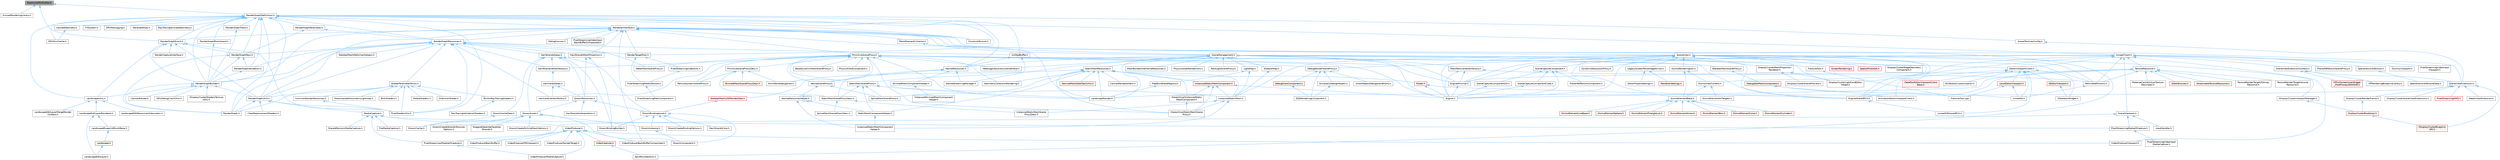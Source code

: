 digraph "RealtimeGPUProfiler.h"
{
 // INTERACTIVE_SVG=YES
 // LATEX_PDF_SIZE
  bgcolor="transparent";
  edge [fontname=Helvetica,fontsize=10,labelfontname=Helvetica,labelfontsize=10];
  node [fontname=Helvetica,fontsize=10,shape=box,height=0.2,width=0.4];
  Node1 [id="Node000001",label="RealtimeGPUProfiler.h",height=0.2,width=0.4,color="gray40", fillcolor="grey60", style="filled", fontcolor="black",tooltip=" "];
  Node1 -> Node2 [id="edge1_Node000001_Node000002",dir="back",color="steelblue1",style="solid",tooltip=" "];
  Node2 [id="Node000002",label="KismetRenderingLibrary.h",height=0.2,width=0.4,color="grey40", fillcolor="white", style="filled",URL="$dc/d9a/KismetRenderingLibrary_8h.html",tooltip=" "];
  Node1 -> Node3 [id="edge2_Node000001_Node000003",dir="back",color="steelblue1",style="solid",tooltip=" "];
  Node3 [id="Node000003",label="RenderGraphDefinitions.h",height=0.2,width=0.4,color="grey40", fillcolor="white", style="filled",URL="$df/d67/RenderGraphDefinitions_8h.html",tooltip=" "];
  Node3 -> Node4 [id="edge3_Node000003_Node000004",dir="back",color="steelblue1",style="solid",tooltip=" "];
  Node4 [id="Node000004",label="CachedGeometry.h",height=0.2,width=0.4,color="grey40", fillcolor="white", style="filled",URL="$dc/d60/CachedGeometry_8h.html",tooltip=" "];
  Node4 -> Node5 [id="edge4_Node000004_Node000005",dir="back",color="steelblue1",style="solid",tooltip=" "];
  Node5 [id="Node000005",label="GPUSkinCache.h",height=0.2,width=0.4,color="grey40", fillcolor="white", style="filled",URL="$d0/d2d/GPUSkinCache_8h.html",tooltip=" "];
  Node3 -> Node6 [id="edge5_Node000003_Node000006",dir="back",color="steelblue1",style="solid",tooltip=" "];
  Node6 [id="Node000006",label="FXSystem.h",height=0.2,width=0.4,color="grey40", fillcolor="white", style="filled",URL="$d5/daa/FXSystem_8h.html",tooltip=" "];
  Node3 -> Node7 [id="edge6_Node000003_Node000007",dir="back",color="steelblue1",style="solid",tooltip=" "];
  Node7 [id="Node000007",label="GPUMessaging.h",height=0.2,width=0.4,color="grey40", fillcolor="white", style="filled",URL="$d2/d19/GPUMessaging_8h.html",tooltip=" "];
  Node3 -> Node5 [id="edge7_Node000003_Node000005",dir="back",color="steelblue1",style="solid",tooltip=" "];
  Node3 -> Node8 [id="edge8_Node000003_Node000008",dir="back",color="steelblue1",style="solid",tooltip=" "];
  Node8 [id="Node000008",label="GenerateMips.h",height=0.2,width=0.4,color="grey40", fillcolor="white", style="filled",URL="$db/d90/GenerateMips_8h.html",tooltip=" "];
  Node3 -> Node9 [id="edge9_Node000003_Node000009",dir="back",color="steelblue1",style="solid",tooltip=" "];
  Node9 [id="Node000009",label="LandscapeUtils.h",height=0.2,width=0.4,color="grey40", fillcolor="white", style="filled",URL="$d0/dc0/LandscapeUtils_8h.html",tooltip=" "];
  Node9 -> Node10 [id="edge10_Node000009_Node000010",dir="back",color="steelblue1",style="solid",tooltip=" "];
  Node10 [id="Node000010",label="LandscapeEditLayerMergeRender\lContext.h",height=0.2,width=0.4,color="grey40", fillcolor="white", style="filled",URL="$d1/d40/LandscapeEditLayerMergeRenderContext_8h.html",tooltip=" "];
  Node9 -> Node11 [id="edge11_Node000009_Node000011",dir="back",color="steelblue1",style="solid",tooltip=" "];
  Node11 [id="Node000011",label="LandscapeEditLayerRenderer.h",height=0.2,width=0.4,color="grey40", fillcolor="white", style="filled",URL="$d4/ddf/LandscapeEditLayerRenderer_8h.html",tooltip=" "];
  Node11 -> Node12 [id="edge12_Node000011_Node000012",dir="back",color="steelblue1",style="solid",tooltip=" "];
  Node12 [id="Node000012",label="LandscapeBlueprintBrushBase.h",height=0.2,width=0.4,color="grey40", fillcolor="white", style="filled",URL="$d5/de5/LandscapeBlueprintBrushBase_8h.html",tooltip=" "];
  Node12 -> Node13 [id="edge13_Node000012_Node000013",dir="back",color="steelblue1",style="solid",tooltip=" "];
  Node13 [id="Node000013",label="Landscape.h",height=0.2,width=0.4,color="red", fillcolor="#FFF0F0", style="filled",URL="$d5/dd6/Landscape_8h.html",tooltip=" "];
  Node13 -> Node15 [id="edge14_Node000013_Node000015",dir="back",color="steelblue1",style="solid",tooltip=" "];
  Node15 [id="Node000015",label="LandscapeEditLayer.h",height=0.2,width=0.4,color="grey40", fillcolor="white", style="filled",URL="$d2/d34/LandscapeEditLayer_8h.html",tooltip=" "];
  Node11 -> Node15 [id="edge15_Node000011_Node000015",dir="back",color="steelblue1",style="solid",tooltip=" "];
  Node9 -> Node19 [id="edge16_Node000009_Node000019",dir="back",color="steelblue1",style="solid",tooltip=" "];
  Node19 [id="Node000019",label="LandscapeEditResourcesSubsystem.h",height=0.2,width=0.4,color="grey40", fillcolor="white", style="filled",URL="$db/d28/LandscapeEditResourcesSubsystem_8h.html",tooltip=" "];
  Node3 -> Node20 [id="edge17_Node000003_Node000020",dir="back",color="steelblue1",style="solid",tooltip=" "];
  Node20 [id="Node000020",label="NaniteResources.h",height=0.2,width=0.4,color="grey40", fillcolor="white", style="filled",URL="$d7/d8b/NaniteResources_8h.html",tooltip=" "];
  Node20 -> Node21 [id="edge18_Node000020_Node000021",dir="back",color="steelblue1",style="solid",tooltip=" "];
  Node21 [id="Node000021",label="NaniteSceneProxy.h",height=0.2,width=0.4,color="grey40", fillcolor="white", style="filled",URL="$de/dae/NaniteSceneProxy_8h.html",tooltip=" "];
  Node21 -> Node22 [id="edge19_Node000021_Node000022",dir="back",color="steelblue1",style="solid",tooltip=" "];
  Node22 [id="Node000022",label="NaniteResourcesHelper.h",height=0.2,width=0.4,color="grey40", fillcolor="white", style="filled",URL="$dc/d48/NaniteResourcesHelper_8h.html",tooltip=" "];
  Node22 -> Node23 [id="edge20_Node000022_Node000023",dir="back",color="steelblue1",style="solid",tooltip=" "];
  Node23 [id="Node000023",label="InstancedStaticMeshComponent\lHelper.h",height=0.2,width=0.4,color="grey40", fillcolor="white", style="filled",URL="$dc/dc7/InstancedStaticMeshComponentHelper_8h.html",tooltip=" "];
  Node22 -> Node22 [id="edge21_Node000022_Node000022",dir="back",color="steelblue1",style="solid",tooltip=" "];
  Node22 -> Node24 [id="edge22_Node000022_Node000024",dir="back",color="steelblue1",style="solid",tooltip=" "];
  Node24 [id="Node000024",label="StaticMeshComponentHelper.h",height=0.2,width=0.4,color="grey40", fillcolor="white", style="filled",URL="$dc/dc1/StaticMeshComponentHelper_8h.html",tooltip=" "];
  Node24 -> Node23 [id="edge23_Node000024_Node000023",dir="back",color="steelblue1",style="solid",tooltip=" "];
  Node21 -> Node25 [id="edge24_Node000021_Node000025",dir="back",color="steelblue1",style="solid",tooltip=" "];
  Node25 [id="Node000025",label="SplineMeshSceneProxy.h",height=0.2,width=0.4,color="grey40", fillcolor="white", style="filled",URL="$dd/dcb/SplineMeshSceneProxy_8h.html",tooltip=" "];
  Node20 -> Node26 [id="edge25_Node000020_Node000026",dir="back",color="steelblue1",style="solid",tooltip=" "];
  Node26 [id="Node000026",label="NaniteStreamingManager.h",height=0.2,width=0.4,color="grey40", fillcolor="white", style="filled",URL="$d2/d3f/NaniteStreamingManager_8h.html",tooltip=" "];
  Node20 -> Node27 [id="edge26_Node000020_Node000027",dir="back",color="steelblue1",style="solid",tooltip=" "];
  Node27 [id="Node000027",label="SkinnedMeshComponentHelper.h",height=0.2,width=0.4,color="grey40", fillcolor="white", style="filled",URL="$db/d81/SkinnedMeshComponentHelper_8h.html",tooltip=" "];
  Node27 -> Node28 [id="edge27_Node000027_Node000028",dir="back",color="steelblue1",style="solid",tooltip=" "];
  Node28 [id="Node000028",label="InstancedSkinnedMeshComponent\lHelper.h",height=0.2,width=0.4,color="grey40", fillcolor="white", style="filled",URL="$d1/d86/InstancedSkinnedMeshComponentHelper_8h.html",tooltip=" "];
  Node20 -> Node29 [id="edge28_Node000020_Node000029",dir="back",color="steelblue1",style="solid",tooltip=" "];
  Node29 [id="Node000029",label="StaticMeshSceneProxyDesc.h",height=0.2,width=0.4,color="grey40", fillcolor="white", style="filled",URL="$d0/d31/StaticMeshSceneProxyDesc_8h.html",tooltip=" "];
  Node29 -> Node30 [id="edge29_Node000029_Node000030",dir="back",color="steelblue1",style="solid",tooltip=" "];
  Node30 [id="Node000030",label="InstancedStaticMeshScene\lProxyDesc.h",height=0.2,width=0.4,color="grey40", fillcolor="white", style="filled",URL="$db/dcf/InstancedStaticMeshSceneProxyDesc_8h.html",tooltip=" "];
  Node29 -> Node31 [id="edge30_Node000029_Node000031",dir="back",color="steelblue1",style="solid",tooltip=" "];
  Node31 [id="Node000031",label="SplineMeshSceneProxyDesc.h",height=0.2,width=0.4,color="grey40", fillcolor="white", style="filled",URL="$db/d1b/SplineMeshSceneProxyDesc_8h.html",tooltip=" "];
  Node3 -> Node32 [id="edge31_Node000003_Node000032",dir="back",color="steelblue1",style="solid",tooltip=" "];
  Node32 [id="Node000032",label="PixelShaderUtils.h",height=0.2,width=0.4,color="grey40", fillcolor="white", style="filled",URL="$d1/dc7/PixelShaderUtils_8h.html",tooltip=" "];
  Node3 -> Node33 [id="edge32_Node000003_Node000033",dir="back",color="steelblue1",style="solid",tooltip=" "];
  Node33 [id="Node000033",label="RayTracingSkinnedGeometry.h",height=0.2,width=0.4,color="grey40", fillcolor="white", style="filled",URL="$d3/dea/RayTracingSkinnedGeometry_8h.html",tooltip=" "];
  Node3 -> Node34 [id="edge33_Node000003_Node000034",dir="back",color="steelblue1",style="solid",tooltip=" "];
  Node34 [id="Node000034",label="RenderGraph.h",height=0.2,width=0.4,color="grey40", fillcolor="white", style="filled",URL="$d7/dd9/RenderGraph_8h.html",tooltip=" "];
  Node3 -> Node35 [id="edge34_Node000003_Node000035",dir="back",color="steelblue1",style="solid",tooltip=" "];
  Node35 [id="Node000035",label="RenderGraphBlackboard.h",height=0.2,width=0.4,color="grey40", fillcolor="white", style="filled",URL="$d4/d32/RenderGraphBlackboard_8h.html",tooltip=" "];
  Node35 -> Node36 [id="edge35_Node000035_Node000036",dir="back",color="steelblue1",style="solid",tooltip=" "];
  Node36 [id="Node000036",label="RenderGraphBuilder.h",height=0.2,width=0.4,color="grey40", fillcolor="white", style="filled",URL="$d4/d7b/RenderGraphBuilder_8h.html",tooltip=" "];
  Node36 -> Node37 [id="edge36_Node000036_Node000037",dir="back",color="steelblue1",style="solid",tooltip=" "];
  Node37 [id="Node000037",label="CanvasRender.h",height=0.2,width=0.4,color="grey40", fillcolor="white", style="filled",URL="$d8/d32/CanvasRender_8h.html",tooltip=" "];
  Node36 -> Node38 [id="edge37_Node000036_Node000038",dir="back",color="steelblue1",style="solid",tooltip=" "];
  Node38 [id="Node000038",label="GPUDebugCrashUtils.h",height=0.2,width=0.4,color="grey40", fillcolor="white", style="filled",URL="$d4/df2/GPUDebugCrashUtils_8h.html",tooltip=" "];
  Node36 -> Node39 [id="edge38_Node000036_Node000039",dir="back",color="steelblue1",style="solid",tooltip=" "];
  Node39 [id="Node000039",label="IDisplayClusterShadersTexture\lUtils.h",height=0.2,width=0.4,color="grey40", fillcolor="white", style="filled",URL="$d3/d83/IDisplayClusterShadersTextureUtils_8h.html",tooltip=" "];
  Node36 -> Node9 [id="edge39_Node000036_Node000009",dir="back",color="steelblue1",style="solid",tooltip=" "];
  Node36 -> Node34 [id="edge40_Node000036_Node000034",dir="back",color="steelblue1",style="solid",tooltip=" "];
  Node36 -> Node40 [id="edge41_Node000036_Node000040",dir="back",color="steelblue1",style="solid",tooltip=" "];
  Node40 [id="Node000040",label="RenderGraphUtils.h",height=0.2,width=0.4,color="grey40", fillcolor="white", style="filled",URL="$d6/d45/RenderGraphUtils_8h.html",tooltip=" "];
  Node40 -> Node41 [id="edge42_Node000040_Node000041",dir="back",color="steelblue1",style="solid",tooltip=" "];
  Node41 [id="Node000041",label="ClearReplacementShaders.h",height=0.2,width=0.4,color="grey40", fillcolor="white", style="filled",URL="$d9/d4e/ClearReplacementShaders_8h.html",tooltip=" "];
  Node40 -> Node42 [id="edge43_Node000040_Node000042",dir="back",color="steelblue1",style="solid",tooltip=" "];
  Node42 [id="Node000042",label="MediaCapture.h",height=0.2,width=0.4,color="grey40", fillcolor="white", style="filled",URL="$d2/d9c/MediaCapture_8h.html",tooltip=" "];
  Node42 -> Node43 [id="edge44_Node000042_Node000043",dir="back",color="steelblue1",style="solid",tooltip=" "];
  Node43 [id="Node000043",label="FileMediaCapture.h",height=0.2,width=0.4,color="grey40", fillcolor="white", style="filled",URL="$da/d0b/FileMediaCapture_8h.html",tooltip=" "];
  Node42 -> Node44 [id="edge45_Node000042_Node000044",dir="back",color="steelblue1",style="solid",tooltip=" "];
  Node44 [id="Node000044",label="PixelStreaming2MediaIOCapture.h",height=0.2,width=0.4,color="grey40", fillcolor="white", style="filled",URL="$d3/d67/PixelStreaming2MediaIOCapture_8h.html",tooltip=" "];
  Node44 -> Node45 [id="edge46_Node000044_Node000045",dir="back",color="steelblue1",style="solid",tooltip=" "];
  Node45 [id="Node000045",label="VideoProducerMediaCapture.h",height=0.2,width=0.4,color="grey40", fillcolor="white", style="filled",URL="$db/df1/VideoProducerMediaCapture_8h.html",tooltip=" "];
  Node42 -> Node46 [id="edge47_Node000042_Node000046",dir="back",color="steelblue1",style="solid",tooltip=" "];
  Node46 [id="Node000046",label="PixelStreamingMediaIOCapture.h",height=0.2,width=0.4,color="grey40", fillcolor="white", style="filled",URL="$df/dfa/PixelStreamingMediaIOCapture_8h.html",tooltip=" "];
  Node46 -> Node47 [id="edge48_Node000046_Node000047",dir="back",color="steelblue1",style="solid",tooltip=" "];
  Node47 [id="Node000047",label="PixelStreamingVideoInput\lMediaCapture.h",height=0.2,width=0.4,color="grey40", fillcolor="white", style="filled",URL="$d1/dd3/PixelStreamingVideoInputMediaCapture_8h.html",tooltip=" "];
  Node42 -> Node48 [id="edge49_Node000042_Node000048",dir="back",color="steelblue1",style="solid",tooltip=" "];
  Node48 [id="Node000048",label="SharedMemoryMediaCapture.h",height=0.2,width=0.4,color="grey40", fillcolor="white", style="filled",URL="$d7/d60/SharedMemoryMediaCapture_8h.html",tooltip=" "];
  Node42 -> Node49 [id="edge50_Node000042_Node000049",dir="back",color="steelblue1",style="solid",tooltip=" "];
  Node49 [id="Node000049",label="VideoProducer.h",height=0.2,width=0.4,color="grey40", fillcolor="white", style="filled",URL="$da/d79/VideoProducer_8h.html",tooltip=" "];
  Node49 -> Node44 [id="edge51_Node000049_Node000044",dir="back",color="steelblue1",style="solid",tooltip=" "];
  Node49 -> Node50 [id="edge52_Node000049_Node000050",dir="back",color="steelblue1",style="solid",tooltip=" "];
  Node50 [id="Node000050",label="VideoCapturer.h",height=0.2,width=0.4,color="red", fillcolor="#FFF0F0", style="filled",URL="$d0/da2/VideoCapturer_8h.html",tooltip=" "];
  Node50 -> Node53 [id="edge53_Node000050_Node000053",dir="back",color="steelblue1",style="solid",tooltip=" "];
  Node53 [id="Node000053",label="EpicRtcVideoSink.h",height=0.2,width=0.4,color="grey40", fillcolor="white", style="filled",URL="$d1/d21/EpicRtcVideoSink_8h.html",tooltip=" "];
  Node49 -> Node56 [id="edge54_Node000049_Node000056",dir="back",color="steelblue1",style="solid",tooltip=" "];
  Node56 [id="Node000056",label="VideoProducerBackBuffer.h",height=0.2,width=0.4,color="grey40", fillcolor="white", style="filled",URL="$d0/d18/VideoProducerBackBuffer_8h.html",tooltip=" "];
  Node49 -> Node57 [id="edge55_Node000049_Node000057",dir="back",color="steelblue1",style="solid",tooltip=" "];
  Node57 [id="Node000057",label="VideoProducerBackBufferComposited.h",height=0.2,width=0.4,color="grey40", fillcolor="white", style="filled",URL="$d5/d3e/VideoProducerBackBufferComposited_8h.html",tooltip=" "];
  Node49 -> Node45 [id="edge56_Node000049_Node000045",dir="back",color="steelblue1",style="solid",tooltip=" "];
  Node49 -> Node58 [id="edge57_Node000049_Node000058",dir="back",color="steelblue1",style="solid",tooltip=" "];
  Node58 [id="Node000058",label="VideoProducerPIEViewport.h",height=0.2,width=0.4,color="grey40", fillcolor="white", style="filled",URL="$dc/df8/VideoProducerPIEViewport_8h.html",tooltip=" "];
  Node49 -> Node59 [id="edge58_Node000049_Node000059",dir="back",color="steelblue1",style="solid",tooltip=" "];
  Node59 [id="Node000059",label="VideoProducerRenderTarget.h",height=0.2,width=0.4,color="grey40", fillcolor="white", style="filled",URL="$de/df9/VideoProducerRenderTarget_8h.html",tooltip=" "];
  Node49 -> Node60 [id="edge59_Node000049_Node000060",dir="back",color="steelblue1",style="solid",tooltip=" "];
  Node60 [id="Node000060",label="VideoProducerViewport.h",height=0.2,width=0.4,color="grey40", fillcolor="white", style="filled",URL="$d8/d79/VideoProducerViewport_8h.html",tooltip=" "];
  Node40 -> Node32 [id="edge60_Node000040_Node000032",dir="back",color="steelblue1",style="solid",tooltip=" "];
  Node40 -> Node34 [id="edge61_Node000040_Node000034",dir="back",color="steelblue1",style="solid",tooltip=" "];
  Node3 -> Node36 [id="edge62_Node000003_Node000036",dir="back",color="steelblue1",style="solid",tooltip=" "];
  Node3 -> Node61 [id="edge63_Node000003_Node000061",dir="back",color="steelblue1",style="solid",tooltip=" "];
  Node61 [id="Node000061",label="RenderGraphEvent.h",height=0.2,width=0.4,color="grey40", fillcolor="white", style="filled",URL="$db/dbb/RenderGraphEvent_8h.html",tooltip=" "];
  Node61 -> Node9 [id="edge64_Node000061_Node000009",dir="back",color="steelblue1",style="solid",tooltip=" "];
  Node61 -> Node32 [id="edge65_Node000061_Node000032",dir="back",color="steelblue1",style="solid",tooltip=" "];
  Node61 -> Node62 [id="edge66_Node000061_Node000062",dir="back",color="steelblue1",style="solid",tooltip=" "];
  Node62 [id="Node000062",label="RenderCaptureInterface.h",height=0.2,width=0.4,color="grey40", fillcolor="white", style="filled",URL="$da/da8/RenderCaptureInterface_8h.html",tooltip=" "];
  Node61 -> Node36 [id="edge67_Node000061_Node000036",dir="back",color="steelblue1",style="solid",tooltip=" "];
  Node61 -> Node63 [id="edge68_Node000061_Node000063",dir="back",color="steelblue1",style="solid",tooltip=" "];
  Node63 [id="Node000063",label="RenderGraphPass.h",height=0.2,width=0.4,color="grey40", fillcolor="white", style="filled",URL="$de/d49/RenderGraphPass_8h.html",tooltip=" "];
  Node63 -> Node34 [id="edge69_Node000063_Node000034",dir="back",color="steelblue1",style="solid",tooltip=" "];
  Node63 -> Node36 [id="edge70_Node000063_Node000036",dir="back",color="steelblue1",style="solid",tooltip=" "];
  Node63 -> Node64 [id="edge71_Node000063_Node000064",dir="back",color="steelblue1",style="solid",tooltip=" "];
  Node64 [id="Node000064",label="RenderGraphValidation.h",height=0.2,width=0.4,color="grey40", fillcolor="white", style="filled",URL="$db/dc5/RenderGraphValidation_8h.html",tooltip=" "];
  Node64 -> Node36 [id="edge72_Node000064_Node000036",dir="back",color="steelblue1",style="solid",tooltip=" "];
  Node61 -> Node40 [id="edge73_Node000061_Node000040",dir="back",color="steelblue1",style="solid",tooltip=" "];
  Node3 -> Node65 [id="edge74_Node000003_Node000065",dir="back",color="steelblue1",style="solid",tooltip=" "];
  Node65 [id="Node000065",label="RenderGraphParameter.h",height=0.2,width=0.4,color="grey40", fillcolor="white", style="filled",URL="$da/d5a/RenderGraphParameter_8h.html",tooltip=" "];
  Node65 -> Node63 [id="edge75_Node000065_Node000063",dir="back",color="steelblue1",style="solid",tooltip=" "];
  Node65 -> Node66 [id="edge76_Node000065_Node000066",dir="back",color="steelblue1",style="solid",tooltip=" "];
  Node66 [id="Node000066",label="RenderGraphResources.h",height=0.2,width=0.4,color="grey40", fillcolor="white", style="filled",URL="$da/da0/RenderGraphResources_8h.html",tooltip=" "];
  Node66 -> Node67 [id="edge77_Node000066_Node000067",dir="back",color="steelblue1",style="solid",tooltip=" "];
  Node67 [id="Node000067",label="HairCardsVertexFactory.h",height=0.2,width=0.4,color="grey40", fillcolor="white", style="filled",URL="$de/d8e/HairCardsVertexFactory_8h.html",tooltip=" "];
  Node66 -> Node68 [id="edge78_Node000066_Node000068",dir="back",color="steelblue1",style="solid",tooltip=" "];
  Node68 [id="Node000068",label="HairStrandsDatas.h",height=0.2,width=0.4,color="grey40", fillcolor="white", style="filled",URL="$d6/daf/HairStrandsDatas_8h.html",tooltip=" "];
  Node68 -> Node69 [id="edge79_Node000068_Node000069",dir="back",color="steelblue1",style="solid",tooltip=" "];
  Node69 [id="Node000069",label="GroomAsset.h",height=0.2,width=0.4,color="grey40", fillcolor="white", style="filled",URL="$d8/df1/GroomAsset_8h.html",tooltip=" "];
  Node69 -> Node70 [id="edge80_Node000069_Node000070",dir="back",color="steelblue1",style="solid",tooltip=" "];
  Node70 [id="Node000070",label="GroomCache.h",height=0.2,width=0.4,color="grey40", fillcolor="white", style="filled",URL="$d7/d6e/GroomCache_8h.html",tooltip=" "];
  Node69 -> Node71 [id="edge81_Node000069_Node000071",dir="back",color="steelblue1",style="solid",tooltip=" "];
  Node71 [id="Node000071",label="GroomComponent.h",height=0.2,width=0.4,color="grey40", fillcolor="white", style="filled",URL="$de/d2e/GroomComponent_8h.html",tooltip=" "];
  Node69 -> Node72 [id="edge82_Node000069_Node000072",dir="back",color="steelblue1",style="solid",tooltip=" "];
  Node72 [id="Node000072",label="GroomCreateFollicleMaskOptions.h",height=0.2,width=0.4,color="grey40", fillcolor="white", style="filled",URL="$d7/d8b/GroomCreateFollicleMaskOptions_8h.html",tooltip=" "];
  Node69 -> Node73 [id="edge83_Node000069_Node000073",dir="back",color="steelblue1",style="solid",tooltip=" "];
  Node73 [id="Node000073",label="GroomCreateStrandsTextures\lOptions.h",height=0.2,width=0.4,color="grey40", fillcolor="white", style="filled",URL="$da/dfc/GroomCreateStrandsTexturesOptions_8h.html",tooltip=" "];
  Node69 -> Node74 [id="edge84_Node000069_Node000074",dir="back",color="steelblue1",style="solid",tooltip=" "];
  Node74 [id="Node000074",label="GroomInstance.h",height=0.2,width=0.4,color="grey40", fillcolor="white", style="filled",URL="$dd/d47/GroomInstance_8h.html",tooltip=" "];
  Node74 -> Node71 [id="edge85_Node000074_Node000071",dir="back",color="steelblue1",style="solid",tooltip=" "];
  Node69 -> Node75 [id="edge86_Node000069_Node000075",dir="back",color="steelblue1",style="solid",tooltip=" "];
  Node75 [id="Node000075",label="NiagaraDataInterfaceHair\lStrands.h",height=0.2,width=0.4,color="grey40", fillcolor="white", style="filled",URL="$da/dd2/NiagaraDataInterfaceHairStrands_8h.html",tooltip=" "];
  Node68 -> Node76 [id="edge87_Node000068_Node000076",dir="back",color="steelblue1",style="solid",tooltip=" "];
  Node76 [id="Node000076",label="GroomBindingAsset.h",height=0.2,width=0.4,color="grey40", fillcolor="white", style="filled",URL="$de/d26/GroomBindingAsset_8h.html",tooltip=" "];
  Node76 -> Node77 [id="edge88_Node000076_Node000077",dir="back",color="steelblue1",style="solid",tooltip=" "];
  Node77 [id="Node000077",label="GroomBindingBuilder.h",height=0.2,width=0.4,color="grey40", fillcolor="white", style="filled",URL="$d2/d2f/GroomBindingBuilder_8h.html",tooltip=" "];
  Node76 -> Node71 [id="edge89_Node000076_Node000071",dir="back",color="steelblue1",style="solid",tooltip=" "];
  Node76 -> Node78 [id="edge90_Node000076_Node000078",dir="back",color="steelblue1",style="solid",tooltip=" "];
  Node78 [id="Node000078",label="GroomCreateBindingOptions.h",height=0.2,width=0.4,color="grey40", fillcolor="white", style="filled",URL="$d5/dba/GroomCreateBindingOptions_8h.html",tooltip=" "];
  Node76 -> Node74 [id="edge91_Node000076_Node000074",dir="back",color="steelblue1",style="solid",tooltip=" "];
  Node76 -> Node79 [id="edge92_Node000076_Node000079",dir="back",color="steelblue1",style="solid",tooltip=" "];
  Node79 [id="Node000079",label="HairStrandsCore.h",height=0.2,width=0.4,color="grey40", fillcolor="white", style="filled",URL="$d7/def/HairStrandsCore_8h.html",tooltip=" "];
  Node68 -> Node77 [id="edge93_Node000068_Node000077",dir="back",color="steelblue1",style="solid",tooltip=" "];
  Node68 -> Node80 [id="edge94_Node000068_Node000080",dir="back",color="steelblue1",style="solid",tooltip=" "];
  Node80 [id="Node000080",label="GroomCacheData.h",height=0.2,width=0.4,color="grey40", fillcolor="white", style="filled",URL="$d3/d80/GroomCacheData_8h.html",tooltip=" "];
  Node80 -> Node70 [id="edge95_Node000080_Node000070",dir="back",color="steelblue1",style="solid",tooltip=" "];
  Node68 -> Node81 [id="edge96_Node000068_Node000081",dir="back",color="steelblue1",style="solid",tooltip=" "];
  Node81 [id="Node000081",label="GroomResources.h",height=0.2,width=0.4,color="grey40", fillcolor="white", style="filled",URL="$d0/d70/GroomResources_8h.html",tooltip=" "];
  Node81 -> Node69 [id="edge97_Node000081_Node000069",dir="back",color="steelblue1",style="solid",tooltip=" "];
  Node81 -> Node76 [id="edge98_Node000081_Node000076",dir="back",color="steelblue1",style="solid",tooltip=" "];
  Node81 -> Node82 [id="edge99_Node000081_Node000082",dir="back",color="steelblue1",style="solid",tooltip=" "];
  Node82 [id="Node000082",label="HairStrandsInterpolation.h",height=0.2,width=0.4,color="grey40", fillcolor="white", style="filled",URL="$de/dab/HairStrandsInterpolation_8h.html",tooltip=" "];
  Node68 -> Node83 [id="edge100_Node000068_Node000083",dir="back",color="steelblue1",style="solid",tooltip=" "];
  Node83 [id="Node000083",label="HairStrandsVertexFactory.h",height=0.2,width=0.4,color="grey40", fillcolor="white", style="filled",URL="$d0/d1c/HairStrandsVertexFactory_8h.html",tooltip=" "];
  Node83 -> Node84 [id="edge101_Node000083_Node000084",dir="back",color="steelblue1",style="solid",tooltip=" "];
  Node84 [id="Node000084",label="HairCardsDatas.h",height=0.2,width=0.4,color="grey40", fillcolor="white", style="filled",URL="$da/d01/HairCardsDatas_8h.html",tooltip=" "];
  Node84 -> Node81 [id="edge102_Node000084_Node000081",dir="back",color="steelblue1",style="solid",tooltip=" "];
  Node84 -> Node67 [id="edge103_Node000084_Node000067",dir="back",color="steelblue1",style="solid",tooltip=" "];
  Node66 -> Node85 [id="edge104_Node000066_Node000085",dir="back",color="steelblue1",style="solid",tooltip=" "];
  Node85 [id="Node000085",label="HairStrandsMeshProjection.h",height=0.2,width=0.4,color="grey40", fillcolor="white", style="filled",URL="$d9/d55/HairStrandsMeshProjection_8h.html",tooltip=" "];
  Node85 -> Node77 [id="edge105_Node000085_Node000077",dir="back",color="steelblue1",style="solid",tooltip=" "];
  Node85 -> Node81 [id="edge106_Node000085_Node000081",dir="back",color="steelblue1",style="solid",tooltip=" "];
  Node66 -> Node83 [id="edge107_Node000066_Node000083",dir="back",color="steelblue1",style="solid",tooltip=" "];
  Node66 -> Node32 [id="edge108_Node000066_Node000032",dir="back",color="steelblue1",style="solid",tooltip=" "];
  Node66 -> Node34 [id="edge109_Node000066_Node000034",dir="back",color="steelblue1",style="solid",tooltip=" "];
  Node66 -> Node36 [id="edge110_Node000066_Node000036",dir="back",color="steelblue1",style="solid",tooltip=" "];
  Node66 -> Node63 [id="edge111_Node000066_Node000063",dir="back",color="steelblue1",style="solid",tooltip=" "];
  Node66 -> Node40 [id="edge112_Node000066_Node000040",dir="back",color="steelblue1",style="solid",tooltip=" "];
  Node66 -> Node64 [id="edge113_Node000066_Node000064",dir="back",color="steelblue1",style="solid",tooltip=" "];
  Node66 -> Node86 [id="edge114_Node000066_Node000086",dir="back",color="steelblue1",style="solid",tooltip=" "];
  Node86 [id="Node000086",label="RenderTargetPool.h",height=0.2,width=0.4,color="grey40", fillcolor="white", style="filled",URL="$d5/d5a/RenderTargetPool_8h.html",tooltip=" "];
  Node86 -> Node87 [id="edge115_Node000086_Node000087",dir="back",color="steelblue1",style="solid",tooltip=" "];
  Node87 [id="Node000087",label="PixelStreamingMediaTexture.h",height=0.2,width=0.4,color="grey40", fillcolor="white", style="filled",URL="$dc/d93/PixelStreamingMediaTexture_8h.html",tooltip=" "];
  Node87 -> Node88 [id="edge116_Node000087_Node000088",dir="back",color="steelblue1",style="solid",tooltip=" "];
  Node88 [id="Node000088",label="PixelStreamingPeerComponent.h",height=0.2,width=0.4,color="grey40", fillcolor="white", style="filled",URL="$de/d4d/PixelStreamingPeerComponent_8h.html",tooltip=" "];
  Node86 -> Node89 [id="edge117_Node000086_Node000089",dir="back",color="steelblue1",style="solid",tooltip=" "];
  Node89 [id="Node000089",label="PixelStreamingVideoSink.h",height=0.2,width=0.4,color="grey40", fillcolor="white", style="filled",URL="$da/deb/PixelStreamingVideoSink_8h.html",tooltip=" "];
  Node89 -> Node87 [id="edge118_Node000089_Node000087",dir="back",color="steelblue1",style="solid",tooltip=" "];
  Node66 -> Node90 [id="edge119_Node000066_Node000090",dir="back",color="steelblue1",style="solid",tooltip=" "];
  Node90 [id="Node000090",label="ShaderParameterStruct.h",height=0.2,width=0.4,color="grey40", fillcolor="white", style="filled",URL="$dc/d10/ShaderParameterStruct_8h.html",tooltip=" "];
  Node90 -> Node91 [id="edge120_Node000090_Node000091",dir="back",color="steelblue1",style="solid",tooltip=" "];
  Node91 [id="Node000091",label="BinkShaders.h",height=0.2,width=0.4,color="grey40", fillcolor="white", style="filled",URL="$d8/d97/BinkShaders_8h.html",tooltip=" "];
  Node90 -> Node92 [id="edge121_Node000090_Node000092",dir="back",color="steelblue1",style="solid",tooltip=" "];
  Node92 [id="Node000092",label="BuiltInRayTracingShaders.h",height=0.2,width=0.4,color="grey40", fillcolor="white", style="filled",URL="$d4/d9b/BuiltInRayTracingShaders_8h.html",tooltip=" "];
  Node92 -> Node93 [id="edge122_Node000092_Node000093",dir="back",color="steelblue1",style="solid",tooltip=" "];
  Node93 [id="Node000093",label="RayTracingValidationShaders.h",height=0.2,width=0.4,color="grey40", fillcolor="white", style="filled",URL="$d2/d6c/RayTracingValidationShaders_8h.html",tooltip=" "];
  Node90 -> Node94 [id="edge123_Node000090_Node000094",dir="back",color="steelblue1",style="solid",tooltip=" "];
  Node94 [id="Node000094",label="CommonRenderResources.h",height=0.2,width=0.4,color="grey40", fillcolor="white", style="filled",URL="$d3/d27/CommonRenderResources_8h.html",tooltip=" "];
  Node94 -> Node32 [id="edge124_Node000094_Node000032",dir="back",color="steelblue1",style="solid",tooltip=" "];
  Node90 -> Node95 [id="edge125_Node000090_Node000095",dir="back",color="steelblue1",style="solid",tooltip=" "];
  Node95 [id="Node000095",label="MediaShaders.h",height=0.2,width=0.4,color="grey40", fillcolor="white", style="filled",URL="$de/dcb/MediaShaders_8h.html",tooltip=" "];
  Node90 -> Node96 [id="edge126_Node000090_Node000096",dir="back",color="steelblue1",style="solid",tooltip=" "];
  Node96 [id="Node000096",label="OneColorShader.h",height=0.2,width=0.4,color="grey40", fillcolor="white", style="filled",URL="$dc/d2c/OneColorShader_8h.html",tooltip=" "];
  Node90 -> Node32 [id="edge127_Node000090_Node000032",dir="back",color="steelblue1",style="solid",tooltip=" "];
  Node90 -> Node97 [id="edge128_Node000090_Node000097",dir="back",color="steelblue1",style="solid",tooltip=" "];
  Node97 [id="Node000097",label="PrecomputedVolumetricLightmap.h",height=0.2,width=0.4,color="grey40", fillcolor="white", style="filled",URL="$d8/d75/PrecomputedVolumetricLightmap_8h.html",tooltip=" "];
  Node90 -> Node34 [id="edge129_Node000090_Node000034",dir="back",color="steelblue1",style="solid",tooltip=" "];
  Node90 -> Node40 [id="edge130_Node000090_Node000040",dir="back",color="steelblue1",style="solid",tooltip=" "];
  Node66 -> Node98 [id="edge131_Node000066_Node000098",dir="back",color="steelblue1",style="solid",tooltip=" "];
  Node98 [id="Node000098",label="SkeletalMeshDeformerHelpers.h",height=0.2,width=0.4,color="grey40", fillcolor="white", style="filled",URL="$de/dc7/SkeletalMeshDeformerHelpers_8h.html",tooltip=" "];
  Node66 -> Node99 [id="edge132_Node000066_Node000099",dir="back",color="steelblue1",style="solid",tooltip=" "];
  Node99 [id="Node000099",label="UnifiedBuffer.h",height=0.2,width=0.4,color="grey40", fillcolor="white", style="filled",URL="$d3/d39/UnifiedBuffer_8h.html",tooltip=" "];
  Node99 -> Node20 [id="edge133_Node000099_Node000020",dir="back",color="steelblue1",style="solid",tooltip=" "];
  Node99 -> Node26 [id="edge134_Node000099_Node000026",dir="back",color="steelblue1",style="solid",tooltip=" "];
  Node66 -> Node100 [id="edge135_Node000066_Node000100",dir="back",color="steelblue1",style="solid",tooltip=" "];
  Node100 [id="Node000100",label="WaterMeshSceneProxy.h",height=0.2,width=0.4,color="grey40", fillcolor="white", style="filled",URL="$d2/d6c/WaterMeshSceneProxy_8h.html",tooltip=" "];
  Node3 -> Node63 [id="edge136_Node000003_Node000063",dir="back",color="steelblue1",style="solid",tooltip=" "];
  Node3 -> Node66 [id="edge137_Node000003_Node000066",dir="back",color="steelblue1",style="solid",tooltip=" "];
  Node3 -> Node101 [id="edge138_Node000003_Node000101",dir="back",color="steelblue1",style="solid",tooltip=" "];
  Node101 [id="Node000101",label="RenderGraphTrace.h",height=0.2,width=0.4,color="grey40", fillcolor="white", style="filled",URL="$dd/da5/RenderGraphTrace_8h.html",tooltip=" "];
  Node101 -> Node36 [id="edge139_Node000101_Node000036",dir="back",color="steelblue1",style="solid",tooltip=" "];
  Node3 -> Node40 [id="edge140_Node000003_Node000040",dir="back",color="steelblue1",style="solid",tooltip=" "];
  Node3 -> Node64 [id="edge141_Node000003_Node000064",dir="back",color="steelblue1",style="solid",tooltip=" "];
  Node3 -> Node86 [id="edge142_Node000003_Node000086",dir="back",color="steelblue1",style="solid",tooltip=" "];
  Node3 -> Node102 [id="edge143_Node000003_Node000102",dir="back",color="steelblue1",style="solid",tooltip=" "];
  Node102 [id="Node000102",label="RendererInterface.h",height=0.2,width=0.4,color="grey40", fillcolor="white", style="filled",URL="$d1/db7/RendererInterface_8h.html",tooltip=" "];
  Node102 -> Node103 [id="edge144_Node000102_Node000103",dir="back",color="steelblue1",style="solid",tooltip=" "];
  Node103 [id="Node000103",label="DebugCanvas.h",height=0.2,width=0.4,color="grey40", fillcolor="white", style="filled",URL="$df/d5a/DebugCanvas_8h.html",tooltip=" "];
  Node102 -> Node53 [id="edge145_Node000102_Node000053",dir="back",color="steelblue1",style="solid",tooltip=" "];
  Node102 -> Node85 [id="edge146_Node000102_Node000085",dir="back",color="steelblue1",style="solid",tooltip=" "];
  Node102 -> Node104 [id="edge147_Node000102_Node000104",dir="back",color="steelblue1",style="solid",tooltip=" "];
  Node104 [id="Node000104",label="LandscapeRender.h",height=0.2,width=0.4,color="grey40", fillcolor="white", style="filled",URL="$df/d67/LandscapeRender_8h.html",tooltip=" "];
  Node102 -> Node105 [id="edge148_Node000102_Node000105",dir="back",color="steelblue1",style="solid",tooltip=" "];
  Node105 [id="Node000105",label="MeshElementCollector.h",height=0.2,width=0.4,color="grey40", fillcolor="white", style="filled",URL="$d2/dbe/MeshElementCollector_8h.html",tooltip=" "];
  Node105 -> Node106 [id="edge149_Node000105_Node000106",dir="back",color="steelblue1",style="solid",tooltip=" "];
  Node106 [id="Node000106",label="SceneManagement.h",height=0.2,width=0.4,color="grey40", fillcolor="white", style="filled",URL="$de/db9/SceneManagement_8h.html",tooltip=" "];
  Node106 -> Node107 [id="edge150_Node000106_Node000107",dir="back",color="steelblue1",style="solid",tooltip=" "];
  Node107 [id="Node000107",label="EditorViewportClient.h",height=0.2,width=0.4,color="grey40", fillcolor="white", style="filled",URL="$d4/d41/EditorViewportClient_8h.html",tooltip=" "];
  Node107 -> Node108 [id="edge151_Node000107_Node000108",dir="back",color="steelblue1",style="solid",tooltip=" "];
  Node108 [id="Node000108",label="AnimationEditorViewportClient.h",height=0.2,width=0.4,color="grey40", fillcolor="white", style="filled",URL="$d1/d45/AnimationEditorViewportClient_8h.html",tooltip=" "];
  Node107 -> Node109 [id="edge152_Node000107_Node000109",dir="back",color="steelblue1",style="solid",tooltip=" "];
  Node109 [id="Node000109",label="DataflowEditorViewportClient\lBase.h",height=0.2,width=0.4,color="red", fillcolor="#FFF0F0", style="filled",URL="$d8/ddd/DataflowEditorViewportClientBase_8h.html",tooltip=" "];
  Node107 -> Node112 [id="edge153_Node000107_Node000112",dir="back",color="steelblue1",style="solid",tooltip=" "];
  Node112 [id="Node000112",label="ISCSEditorCustomization.h",height=0.2,width=0.4,color="grey40", fillcolor="white", style="filled",URL="$de/d19/ISCSEditorCustomization_8h.html",tooltip=" "];
  Node107 -> Node113 [id="edge154_Node000107_Node000113",dir="back",color="steelblue1",style="solid",tooltip=" "];
  Node113 [id="Node000113",label="LevelEditorViewport.h",height=0.2,width=0.4,color="red", fillcolor="#FFF0F0", style="filled",URL="$d4/ddf/LevelEditorViewport_8h.html",tooltip=" "];
  Node113 -> Node118 [id="edge155_Node000113_Node000118",dir="back",color="steelblue1",style="solid",tooltip=" "];
  Node118 [id="Node000118",label="FractureTool.cpp",height=0.2,width=0.4,color="grey40", fillcolor="white", style="filled",URL="$dc/d9a/FractureTool_8cpp.html",tooltip=" "];
  Node113 -> Node119 [id="edge156_Node000113_Node000119",dir="back",color="steelblue1",style="solid",tooltip=" "];
  Node119 [id="Node000119",label="UnrealEd.h",height=0.2,width=0.4,color="grey40", fillcolor="white", style="filled",URL="$d2/d5f/UnrealEd_8h.html",tooltip=" "];
  Node107 -> Node120 [id="edge157_Node000107_Node000120",dir="back",color="steelblue1",style="solid",tooltip=" "];
  Node120 [id="Node000120",label="SEditorViewport.h",height=0.2,width=0.4,color="red", fillcolor="#FFF0F0", style="filled",URL="$dd/de0/SEditorViewport_8h.html",tooltip=" "];
  Node120 -> Node130 [id="edge158_Node000120_Node000130",dir="back",color="steelblue1",style="solid",tooltip=" "];
  Node130 [id="Node000130",label="SSkeletonWidget.h",height=0.2,width=0.4,color="grey40", fillcolor="white", style="filled",URL="$dd/da7/SSkeletonWidget_8h.html",tooltip=" "];
  Node107 -> Node130 [id="edge159_Node000107_Node000130",dir="back",color="steelblue1",style="solid",tooltip=" "];
  Node107 -> Node119 [id="edge160_Node000107_Node000119",dir="back",color="steelblue1",style="solid",tooltip=" "];
  Node107 -> Node131 [id="edge161_Node000107_Node000131",dir="back",color="steelblue1",style="solid",tooltip=" "];
  Node131 [id="Node000131",label="UnrealEdSharedPCH.h",height=0.2,width=0.4,color="grey40", fillcolor="white", style="filled",URL="$d1/de6/UnrealEdSharedPCH_8h.html",tooltip=" "];
  Node106 -> Node132 [id="edge162_Node000106_Node000132",dir="back",color="steelblue1",style="solid",tooltip=" "];
  Node132 [id="Node000132",label="Engine.h",height=0.2,width=0.4,color="grey40", fillcolor="white", style="filled",URL="$d1/d34/Public_2Engine_8h.html",tooltip=" "];
  Node106 -> Node133 [id="edge163_Node000106_Node000133",dir="back",color="steelblue1",style="solid",tooltip=" "];
  Node133 [id="Node000133",label="EngineMinimal.h",height=0.2,width=0.4,color="grey40", fillcolor="white", style="filled",URL="$d0/d2c/EngineMinimal_8h.html",tooltip=" "];
  Node133 -> Node132 [id="edge164_Node000133_Node000132",dir="back",color="steelblue1",style="solid",tooltip=" "];
  Node106 -> Node134 [id="edge165_Node000106_Node000134",dir="back",color="steelblue1",style="solid",tooltip=" "];
  Node134 [id="Node000134",label="EngineSharedPCH.h",height=0.2,width=0.4,color="grey40", fillcolor="white", style="filled",URL="$dc/dbb/EngineSharedPCH_8h.html",tooltip=" "];
  Node134 -> Node131 [id="edge166_Node000134_Node000131",dir="back",color="steelblue1",style="solid",tooltip=" "];
  Node106 -> Node135 [id="edge167_Node000106_Node000135",dir="back",color="steelblue1",style="solid",tooltip=" "];
  Node135 [id="Node000135",label="FractureTool.h",height=0.2,width=0.4,color="grey40", fillcolor="white", style="filled",URL="$d4/d30/FractureTool_8h.html",tooltip=" "];
  Node135 -> Node118 [id="edge168_Node000135_Node000118",dir="back",color="steelblue1",style="solid",tooltip=" "];
  Node106 -> Node136 [id="edge169_Node000106_Node000136",dir="back",color="steelblue1",style="solid",tooltip=" "];
  Node136 [id="Node000136",label="HeterogeneousVolumeInterface.h",height=0.2,width=0.4,color="grey40", fillcolor="white", style="filled",URL="$d3/de3/HeterogeneousVolumeInterface_8h.html",tooltip=" "];
  Node106 -> Node104 [id="edge170_Node000106_Node000104",dir="back",color="steelblue1",style="solid",tooltip=" "];
  Node106 -> Node137 [id="edge171_Node000106_Node000137",dir="back",color="steelblue1",style="solid",tooltip=" "];
  Node137 [id="Node000137",label="LightMap.h",height=0.2,width=0.4,color="grey40", fillcolor="white", style="filled",URL="$d1/d76/LightMap_8h.html",tooltip=" "];
  Node137 -> Node138 [id="edge172_Node000137_Node000138",dir="back",color="steelblue1",style="solid",tooltip=" "];
  Node138 [id="Node000138",label="InstancedStaticMesh.h",height=0.2,width=0.4,color="grey40", fillcolor="white", style="filled",URL="$dd/d89/InstancedStaticMesh_8h.html",tooltip=" "];
  Node138 -> Node139 [id="edge173_Node000138_Node000139",dir="back",color="steelblue1",style="solid",tooltip=" "];
  Node139 [id="Node000139",label="HierarchicalStaticMeshScene\lProxy.h",height=0.2,width=0.4,color="grey40", fillcolor="white", style="filled",URL="$d3/d4d/HierarchicalStaticMeshSceneProxy_8h.html",tooltip=" "];
  Node138 -> Node23 [id="edge174_Node000138_Node000023",dir="back",color="steelblue1",style="solid",tooltip=" "];
  Node138 -> Node30 [id="edge175_Node000138_Node000030",dir="back",color="steelblue1",style="solid",tooltip=" "];
  Node137 -> Node140 [id="edge176_Node000137_Node000140",dir="back",color="steelblue1",style="solid",tooltip=" "];
  Node140 [id="Node000140",label="MapBuildDataRegistry.h",height=0.2,width=0.4,color="grey40", fillcolor="white", style="filled",URL="$df/dac/MapBuildDataRegistry_8h.html",tooltip=" "];
  Node140 -> Node104 [id="edge177_Node000140_Node000104",dir="back",color="steelblue1",style="solid",tooltip=" "];
  Node106 -> Node141 [id="edge178_Node000106_Node000141",dir="back",color="steelblue1",style="solid",tooltip=" "];
  Node141 [id="Node000141",label="MeshBuilderOneFrameResources.h",height=0.2,width=0.4,color="grey40", fillcolor="white", style="filled",URL="$df/d7c/MeshBuilderOneFrameResources_8h.html",tooltip=" "];
  Node106 -> Node142 [id="edge179_Node000106_Node000142",dir="back",color="steelblue1",style="solid",tooltip=" "];
  Node142 [id="Node000142",label="MeshParticleVertexFactory.h",height=0.2,width=0.4,color="grey40", fillcolor="white", style="filled",URL="$d5/d83/MeshParticleVertexFactory_8h.html",tooltip=" "];
  Node142 -> Node132 [id="edge180_Node000142_Node000132",dir="back",color="steelblue1",style="solid",tooltip=" "];
  Node142 -> Node133 [id="edge181_Node000142_Node000133",dir="back",color="steelblue1",style="solid",tooltip=" "];
  Node142 -> Node143 [id="edge182_Node000142_Node000143",dir="back",color="steelblue1",style="solid",tooltip=" "];
  Node143 [id="Node000143",label="ParticleDefinitions.h",height=0.2,width=0.4,color="grey40", fillcolor="white", style="filled",URL="$db/dde/ParticleDefinitions_8h.html",tooltip=" "];
  Node143 -> Node119 [id="edge183_Node000143_Node000119",dir="back",color="steelblue1",style="solid",tooltip=" "];
  Node106 -> Node20 [id="edge184_Node000106_Node000020",dir="back",color="steelblue1",style="solid",tooltip=" "];
  Node106 -> Node143 [id="edge185_Node000106_Node000143",dir="back",color="steelblue1",style="solid",tooltip=" "];
  Node106 -> Node144 [id="edge186_Node000106_Node000144",dir="back",color="steelblue1",style="solid",tooltip=" "];
  Node144 [id="Node000144",label="PhysicsAssetRenderUtils.h",height=0.2,width=0.4,color="grey40", fillcolor="white", style="filled",URL="$d2/dee/PhysicsAssetRenderUtils_8h.html",tooltip=" "];
  Node106 -> Node145 [id="edge187_Node000106_Node000145",dir="back",color="steelblue1",style="solid",tooltip=" "];
  Node145 [id="Node000145",label="RectLightSceneProxy.h",height=0.2,width=0.4,color="grey40", fillcolor="white", style="filled",URL="$d4/d78/RectLightSceneProxy_8h.html",tooltip=" "];
  Node106 -> Node146 [id="edge188_Node000106_Node000146",dir="back",color="steelblue1",style="solid",tooltip=" "];
  Node146 [id="Node000146",label="ShadowMap.h",height=0.2,width=0.4,color="grey40", fillcolor="white", style="filled",URL="$d1/ddb/ShadowMap_8h.html",tooltip=" "];
  Node146 -> Node138 [id="edge189_Node000146_Node000138",dir="back",color="steelblue1",style="solid",tooltip=" "];
  Node106 -> Node147 [id="edge190_Node000106_Node000147",dir="back",color="steelblue1",style="solid",tooltip=" "];
  Node147 [id="Node000147",label="StaticMeshResources.h",height=0.2,width=0.4,color="grey40", fillcolor="white", style="filled",URL="$d0/db7/StaticMeshResources_8h.html",tooltip=" "];
  Node147 -> Node148 [id="edge191_Node000147_Node000148",dir="back",color="steelblue1",style="solid",tooltip=" "];
  Node148 [id="Node000148",label="CanvasRendererItem.h",height=0.2,width=0.4,color="grey40", fillcolor="white", style="filled",URL="$d7/d93/CanvasRendererItem_8h.html",tooltip=" "];
  Node147 -> Node149 [id="edge192_Node000147_Node000149",dir="back",color="steelblue1",style="solid",tooltip=" "];
  Node149 [id="Node000149",label="DerivedMeshDataTaskUtils.h",height=0.2,width=0.4,color="red", fillcolor="#FFF0F0", style="filled",URL="$d2/d98/DerivedMeshDataTaskUtils_8h.html",tooltip=" "];
  Node147 -> Node225 [id="edge193_Node000147_Node000225",dir="back",color="steelblue1",style="solid",tooltip=" "];
  Node225 [id="Node000225",label="GeometryCollectionRendering.h",height=0.2,width=0.4,color="grey40", fillcolor="white", style="filled",URL="$dc/d68/GeometryCollectionRendering_8h.html",tooltip=" "];
  Node147 -> Node226 [id="edge194_Node000147_Node000226",dir="back",color="steelblue1",style="solid",tooltip=" "];
  Node226 [id="Node000226",label="HierarchicalInstancedStatic\lMeshComponent.h",height=0.2,width=0.4,color="grey40", fillcolor="white", style="filled",URL="$d3/ddb/HierarchicalInstancedStaticMeshComponent_8h.html",tooltip=" "];
  Node226 -> Node139 [id="edge195_Node000226_Node000139",dir="back",color="steelblue1",style="solid",tooltip=" "];
  Node147 -> Node139 [id="edge196_Node000147_Node000139",dir="back",color="steelblue1",style="solid",tooltip=" "];
  Node147 -> Node138 [id="edge197_Node000147_Node000138",dir="back",color="steelblue1",style="solid",tooltip=" "];
  Node147 -> Node227 [id="edge198_Node000147_Node000227",dir="back",color="steelblue1",style="solid",tooltip=" "];
  Node227 [id="Node000227",label="InstancedStaticMeshComponent.h",height=0.2,width=0.4,color="red", fillcolor="#FFF0F0", style="filled",URL="$d8/d5d/InstancedStaticMeshComponent_8h.html",tooltip=" "];
  Node227 -> Node132 [id="edge199_Node000227_Node000132",dir="back",color="steelblue1",style="solid",tooltip=" "];
  Node227 -> Node226 [id="edge200_Node000227_Node000226",dir="back",color="steelblue1",style="solid",tooltip=" "];
  Node227 -> Node139 [id="edge201_Node000227_Node000139",dir="back",color="steelblue1",style="solid",tooltip=" "];
  Node227 -> Node138 [id="edge202_Node000227_Node000138",dir="back",color="steelblue1",style="solid",tooltip=" "];
  Node147 -> Node104 [id="edge203_Node000147_Node000104",dir="back",color="steelblue1",style="solid",tooltip=" "];
  Node147 -> Node233 [id="edge204_Node000147_Node000233",dir="back",color="steelblue1",style="solid",tooltip=" "];
  Node233 [id="Node000233",label="Model.h",height=0.2,width=0.4,color="red", fillcolor="#FFF0F0", style="filled",URL="$dd/d63/Public_2Model_8h.html",tooltip=" "];
  Node233 -> Node132 [id="edge205_Node000233_Node000132",dir="back",color="steelblue1",style="solid",tooltip=" "];
  Node233 -> Node134 [id="edge206_Node000233_Node000134",dir="back",color="steelblue1",style="solid",tooltip=" "];
  Node147 -> Node237 [id="edge207_Node000147_Node000237",dir="back",color="steelblue1",style="solid",tooltip=" "];
  Node237 [id="Node000237",label="SkeletalMeshLODRenderData.h",height=0.2,width=0.4,color="red", fillcolor="#FFF0F0", style="filled",URL="$d0/d5a/SkeletalMeshLODRenderData_8h.html",tooltip=" "];
  Node237 -> Node76 [id="edge208_Node000237_Node000076",dir="back",color="steelblue1",style="solid",tooltip=" "];
  Node147 -> Node25 [id="edge209_Node000147_Node000025",dir="back",color="steelblue1",style="solid",tooltip=" "];
  Node147 -> Node24 [id="edge210_Node000147_Node000024",dir="back",color="steelblue1",style="solid",tooltip=" "];
  Node106 -> Node240 [id="edge211_Node000106_Node000240",dir="back",color="steelblue1",style="solid",tooltip=" "];
  Node240 [id="Node000240",label="StaticMeshSceneProxy.h",height=0.2,width=0.4,color="grey40", fillcolor="white", style="filled",URL="$d8/d6d/StaticMeshSceneProxy_8h.html",tooltip=" "];
  Node240 -> Node138 [id="edge212_Node000240_Node000138",dir="back",color="steelblue1",style="solid",tooltip=" "];
  Node240 -> Node104 [id="edge213_Node000240_Node000104",dir="back",color="steelblue1",style="solid",tooltip=" "];
  Node240 -> Node25 [id="edge214_Node000240_Node000025",dir="back",color="steelblue1",style="solid",tooltip=" "];
  Node240 -> Node24 [id="edge215_Node000240_Node000024",dir="back",color="steelblue1",style="solid",tooltip=" "];
  Node240 -> Node29 [id="edge216_Node000240_Node000029",dir="back",color="steelblue1",style="solid",tooltip=" "];
  Node102 -> Node241 [id="edge217_Node000102_Node000241",dir="back",color="steelblue1",style="solid",tooltip=" "];
  Node241 [id="Node000241",label="PixelStreamingVideoInput\lBackBufferComposited.h",height=0.2,width=0.4,color="grey40", fillcolor="white", style="filled",URL="$d8/d36/PixelStreamingVideoInputBackBufferComposited_8h.html",tooltip=" "];
  Node102 -> Node242 [id="edge218_Node000102_Node000242",dir="back",color="steelblue1",style="solid",tooltip=" "];
  Node242 [id="Node000242",label="PrimitiveSceneProxy.h",height=0.2,width=0.4,color="grey40", fillcolor="white", style="filled",URL="$dc/d1e/PrimitiveSceneProxy_8h.html",tooltip=" "];
  Node242 -> Node243 [id="edge219_Node000242_Node000243",dir="back",color="steelblue1",style="solid",tooltip=" "];
  Node243 [id="Node000243",label="AnimNextDebugDraw.h",height=0.2,width=0.4,color="grey40", fillcolor="white", style="filled",URL="$dd/de1/AnimNextDebugDraw_8h.html",tooltip=" "];
  Node242 -> Node151 [id="edge220_Node000242_Node000151",dir="back",color="steelblue1",style="solid",tooltip=" "];
  Node151 [id="Node000151",label="BaseDynamicMeshSceneProxy.h",height=0.2,width=0.4,color="grey40", fillcolor="white", style="filled",URL="$d2/dee/BaseDynamicMeshSceneProxy_8h.html",tooltip=" "];
  Node242 -> Node244 [id="edge221_Node000242_Node000244",dir="back",color="steelblue1",style="solid",tooltip=" "];
  Node244 [id="Node000244",label="DebugRenderSceneProxy.h",height=0.2,width=0.4,color="grey40", fillcolor="white", style="filled",URL="$dc/db2/DebugRenderSceneProxy_8h.html",tooltip=" "];
  Node244 -> Node245 [id="edge222_Node000244_Node000245",dir="back",color="steelblue1",style="solid",tooltip=" "];
  Node245 [id="Node000245",label="DebugDrawComponent.h",height=0.2,width=0.4,color="red", fillcolor="#FFF0F0", style="filled",URL="$d9/dae/DebugDrawComponent_8h.html",tooltip=" "];
  Node245 -> Node246 [id="edge223_Node000245_Node000246",dir="back",color="steelblue1",style="solid",tooltip=" "];
  Node246 [id="Node000246",label="EQSRenderingComponent.h",height=0.2,width=0.4,color="grey40", fillcolor="white", style="filled",URL="$df/d63/EQSRenderingComponent_8h.html",tooltip=" "];
  Node244 -> Node246 [id="edge224_Node000244_Node000246",dir="back",color="steelblue1",style="solid",tooltip=" "];
  Node244 -> Node249 [id="edge225_Node000244_Node000249",dir="back",color="steelblue1",style="solid",tooltip=" "];
  Node249 [id="Node000249",label="EnvQueryDebugHelpers.h",height=0.2,width=0.4,color="grey40", fillcolor="white", style="filled",URL="$de/dda/EnvQueryDebugHelpers_8h.html",tooltip=" "];
  Node249 -> Node246 [id="edge226_Node000249_Node000246",dir="back",color="steelblue1",style="solid",tooltip=" "];
  Node244 -> Node250 [id="edge227_Node000244_Node000250",dir="back",color="steelblue1",style="solid",tooltip=" "];
  Node250 [id="Node000250",label="SmartObjectDebugSceneProxy.h",height=0.2,width=0.4,color="grey40", fillcolor="white", style="filled",URL="$dd/df5/SmartObjectDebugSceneProxy_8h.html",tooltip=" "];
  Node242 -> Node132 [id="edge228_Node000242_Node000132",dir="back",color="steelblue1",style="solid",tooltip=" "];
  Node242 -> Node133 [id="edge229_Node000242_Node000133",dir="back",color="steelblue1",style="solid",tooltip=" "];
  Node242 -> Node134 [id="edge230_Node000242_Node000134",dir="back",color="steelblue1",style="solid",tooltip=" "];
  Node242 -> Node225 [id="edge231_Node000242_Node000225",dir="back",color="steelblue1",style="solid",tooltip=" "];
  Node242 -> Node67 [id="edge232_Node000242_Node000067",dir="back",color="steelblue1",style="solid",tooltip=" "];
  Node242 -> Node83 [id="edge233_Node000242_Node000083",dir="back",color="steelblue1",style="solid",tooltip=" "];
  Node242 -> Node136 [id="edge234_Node000242_Node000136",dir="back",color="steelblue1",style="solid",tooltip=" "];
  Node242 -> Node139 [id="edge235_Node000242_Node000139",dir="back",color="steelblue1",style="solid",tooltip=" "];
  Node242 -> Node104 [id="edge236_Node000242_Node000104",dir="back",color="steelblue1",style="solid",tooltip=" "];
  Node242 -> Node21 [id="edge237_Node000242_Node000021",dir="back",color="steelblue1",style="solid",tooltip=" "];
  Node242 -> Node251 [id="edge238_Node000242_Node000251",dir="back",color="steelblue1",style="solid",tooltip=" "];
  Node251 [id="Node000251",label="ParticleSystemSceneProxy.h",height=0.2,width=0.4,color="grey40", fillcolor="white", style="filled",URL="$dd/d25/ParticleSystemSceneProxy_8h.html",tooltip=" "];
  Node242 -> Node252 [id="edge239_Node000242_Node000252",dir="back",color="steelblue1",style="solid",tooltip=" "];
  Node252 [id="Node000252",label="PhysicsFieldComponent.h",height=0.2,width=0.4,color="grey40", fillcolor="white", style="filled",URL="$dd/d76/PhysicsFieldComponent_8h.html",tooltip=" "];
  Node242 -> Node253 [id="edge240_Node000242_Node000253",dir="back",color="steelblue1",style="solid",tooltip=" "];
  Node253 [id="Node000253",label="PrimitiveSceneProxyDesc.h",height=0.2,width=0.4,color="grey40", fillcolor="white", style="filled",URL="$d8/d20/PrimitiveSceneProxyDesc_8h.html",tooltip=" "];
  Node253 -> Node243 [id="edge241_Node000253_Node000243",dir="back",color="steelblue1",style="solid",tooltip=" "];
  Node253 -> Node251 [id="edge242_Node000253_Node000251",dir="back",color="steelblue1",style="solid",tooltip=" "];
  Node253 -> Node254 [id="edge243_Node000253_Node000254",dir="back",color="steelblue1",style="solid",tooltip=" "];
  Node254 [id="Node000254",label="SkinnedMeshSceneProxyDesc.h",height=0.2,width=0.4,color="red", fillcolor="#FFF0F0", style="filled",URL="$dd/d6b/SkinnedMeshSceneProxyDesc_8h.html",tooltip=" "];
  Node253 -> Node29 [id="edge244_Node000253_Node000029",dir="back",color="steelblue1",style="solid",tooltip=" "];
  Node242 -> Node258 [id="edge245_Node000242_Node000258",dir="back",color="steelblue1",style="solid",tooltip=" "];
  Node258 [id="Node000258",label="SkeletalMeshSceneProxy.h",height=0.2,width=0.4,color="grey40", fillcolor="white", style="filled",URL="$de/de8/SkeletalMeshSceneProxy_8h.html",tooltip=" "];
  Node258 -> Node259 [id="edge246_Node000258_Node000259",dir="back",color="steelblue1",style="solid",tooltip=" "];
  Node259 [id="Node000259",label="DebugSkelMeshComponent.h",height=0.2,width=0.4,color="red", fillcolor="#FFF0F0", style="filled",URL="$d5/d33/DebugSkelMeshComponent_8h.html",tooltip=" "];
  Node259 -> Node108 [id="edge247_Node000259_Node000108",dir="back",color="steelblue1",style="solid",tooltip=" "];
  Node259 -> Node119 [id="edge248_Node000259_Node000119",dir="back",color="steelblue1",style="solid",tooltip=" "];
  Node242 -> Node240 [id="edge249_Node000242_Node000240",dir="back",color="steelblue1",style="solid",tooltip=" "];
  Node242 -> Node100 [id="edge250_Node000242_Node000100",dir="back",color="steelblue1",style="solid",tooltip=" "];
  Node102 -> Node36 [id="edge251_Node000102_Node000036",dir="back",color="steelblue1",style="solid",tooltip=" "];
  Node102 -> Node61 [id="edge252_Node000102_Node000061",dir="back",color="steelblue1",style="solid",tooltip=" "];
  Node102 -> Node66 [id="edge253_Node000102_Node000066",dir="back",color="steelblue1",style="solid",tooltip=" "];
  Node102 -> Node40 [id="edge254_Node000102_Node000040",dir="back",color="steelblue1",style="solid",tooltip=" "];
  Node102 -> Node86 [id="edge255_Node000102_Node000086",dir="back",color="steelblue1",style="solid",tooltip=" "];
  Node102 -> Node106 [id="edge256_Node000102_Node000106",dir="back",color="steelblue1",style="solid",tooltip=" "];
  Node102 -> Node261 [id="edge257_Node000102_Node000261",dir="back",color="steelblue1",style="solid",tooltip=" "];
  Node261 [id="Node000261",label="SceneView.h",height=0.2,width=0.4,color="grey40", fillcolor="white", style="filled",URL="$d0/d2a/SceneView_8h.html",tooltip=" "];
  Node261 -> Node244 [id="edge258_Node000261_Node000244",dir="back",color="steelblue1",style="solid",tooltip=" "];
  Node261 -> Node262 [id="edge259_Node000261_Node000262",dir="back",color="steelblue1",style="solid",tooltip=" "];
  Node262 [id="Node000262",label="DisplayClusterLightCardEditor\lHelper.h",height=0.2,width=0.4,color="grey40", fillcolor="white", style="filled",URL="$d5/d0b/DisplayClusterLightCardEditorHelper_8h.html",tooltip=" "];
  Node261 -> Node263 [id="edge260_Node000261_Node000263",dir="back",color="steelblue1",style="solid",tooltip=" "];
  Node263 [id="Node000263",label="DisplayClusterMeshProjection\lRenderer.h",height=0.2,width=0.4,color="grey40", fillcolor="white", style="filled",URL="$d5/d85/DisplayClusterMeshProjectionRenderer_8h.html",tooltip=" "];
  Node263 -> Node262 [id="edge261_Node000263_Node000262",dir="back",color="steelblue1",style="solid",tooltip=" "];
  Node263 -> Node264 [id="edge262_Node000263_Node000264",dir="back",color="steelblue1",style="solid",tooltip=" "];
  Node264 [id="Node000264",label="IDisplayClusterScenePreview.h",height=0.2,width=0.4,color="grey40", fillcolor="white", style="filled",URL="$dc/dce/IDisplayClusterScenePreview_8h.html",tooltip=" "];
  Node261 -> Node265 [id="edge263_Node000261_Node000265",dir="back",color="steelblue1",style="solid",tooltip=" "];
  Node265 [id="Node000265",label="DisplayClusterStageGeometry\lComponent.h",height=0.2,width=0.4,color="grey40", fillcolor="white", style="filled",URL="$d2/df3/DisplayClusterStageGeometryComponent_8h.html",tooltip=" "];
  Node261 -> Node266 [id="edge264_Node000261_Node000266",dir="back",color="steelblue1",style="solid",tooltip=" "];
  Node266 [id="Node000266",label="DynamicResolutionProxy.h",height=0.2,width=0.4,color="grey40", fillcolor="white", style="filled",URL="$de/d4c/DynamicResolutionProxy_8h.html",tooltip=" "];
  Node261 -> Node132 [id="edge265_Node000261_Node000132",dir="back",color="steelblue1",style="solid",tooltip=" "];
  Node261 -> Node133 [id="edge266_Node000261_Node000133",dir="back",color="steelblue1",style="solid",tooltip=" "];
  Node261 -> Node134 [id="edge267_Node000261_Node000134",dir="back",color="steelblue1",style="solid",tooltip=" "];
  Node261 -> Node267 [id="edge268_Node000261_Node000267",dir="back",color="steelblue1",style="solid",tooltip=" "];
  Node267 [id="Node000267",label="GizmoElementBase.h",height=0.2,width=0.4,color="grey40", fillcolor="white", style="filled",URL="$d5/d19/GizmoElementBase_8h.html",tooltip=" "];
  Node267 -> Node268 [id="edge269_Node000267_Node000268",dir="back",color="steelblue1",style="solid",tooltip=" "];
  Node268 [id="Node000268",label="GizmoElementArrow.h",height=0.2,width=0.4,color="red", fillcolor="#FFF0F0", style="filled",URL="$df/d5b/GizmoElementArrow_8h.html",tooltip=" "];
  Node267 -> Node270 [id="edge270_Node000267_Node000270",dir="back",color="steelblue1",style="solid",tooltip=" "];
  Node270 [id="Node000270",label="GizmoElementBox.h",height=0.2,width=0.4,color="red", fillcolor="#FFF0F0", style="filled",URL="$d6/d7f/GizmoElementBox_8h.html",tooltip=" "];
  Node267 -> Node271 [id="edge271_Node000267_Node000271",dir="back",color="steelblue1",style="solid",tooltip=" "];
  Node271 [id="Node000271",label="GizmoElementCone.h",height=0.2,width=0.4,color="red", fillcolor="#FFF0F0", style="filled",URL="$dc/dca/GizmoElementCone_8h.html",tooltip=" "];
  Node267 -> Node272 [id="edge272_Node000267_Node000272",dir="back",color="steelblue1",style="solid",tooltip=" "];
  Node272 [id="Node000272",label="GizmoElementCylinder.h",height=0.2,width=0.4,color="red", fillcolor="#FFF0F0", style="filled",URL="$da/dff/GizmoElementCylinder_8h.html",tooltip=" "];
  Node267 -> Node273 [id="edge273_Node000267_Node000273",dir="back",color="steelblue1",style="solid",tooltip=" "];
  Node273 [id="Node000273",label="GizmoElementLineBase.h",height=0.2,width=0.4,color="red", fillcolor="#FFF0F0", style="filled",URL="$d4/d1b/GizmoElementLineBase_8h.html",tooltip=" "];
  Node267 -> Node281 [id="edge274_Node000267_Node000281",dir="back",color="steelblue1",style="solid",tooltip=" "];
  Node281 [id="Node000281",label="GizmoElementSphere.h",height=0.2,width=0.4,color="red", fillcolor="#FFF0F0", style="filled",URL="$df/d53/GizmoElementSphere_8h.html",tooltip=" "];
  Node267 -> Node282 [id="edge275_Node000267_Node000282",dir="back",color="steelblue1",style="solid",tooltip=" "];
  Node282 [id="Node000282",label="GizmoElementTriangleList.h",height=0.2,width=0.4,color="red", fillcolor="#FFF0F0", style="filled",URL="$dc/dc3/GizmoElementTriangleList_8h.html",tooltip=" "];
  Node261 -> Node283 [id="edge276_Node000261_Node000283",dir="back",color="steelblue1",style="solid",tooltip=" "];
  Node283 [id="Node000283",label="GizmoRenderingUtil.h",height=0.2,width=0.4,color="grey40", fillcolor="white", style="filled",URL="$d0/d40/GizmoRenderingUtil_8h.html",tooltip=" "];
  Node283 -> Node267 [id="edge277_Node000283_Node000267",dir="back",color="steelblue1",style="solid",tooltip=" "];
  Node283 -> Node284 [id="edge278_Node000283_Node000284",dir="back",color="steelblue1",style="solid",tooltip=" "];
  Node284 [id="Node000284",label="GizmoViewContext.h",height=0.2,width=0.4,color="grey40", fillcolor="white", style="filled",URL="$dd/d1a/GizmoViewContext_8h.html",tooltip=" "];
  Node284 -> Node267 [id="edge279_Node000284_Node000267",dir="back",color="steelblue1",style="solid",tooltip=" "];
  Node284 -> Node285 [id="edge280_Node000284_Node000285",dir="back",color="steelblue1",style="solid",tooltip=" "];
  Node285 [id="Node000285",label="GizmoElementHitTargets.h",height=0.2,width=0.4,color="grey40", fillcolor="white", style="filled",URL="$da/d23/GizmoElementHitTargets_8h.html",tooltip=" "];
  Node261 -> Node284 [id="edge281_Node000261_Node000284",dir="back",color="steelblue1",style="solid",tooltip=" "];
  Node261 -> Node286 [id="edge282_Node000261_Node000286",dir="back",color="steelblue1",style="solid",tooltip=" "];
  Node286 [id="Node000286",label="IDisplayClusterViewportManager.h",height=0.2,width=0.4,color="grey40", fillcolor="white", style="filled",URL="$db/da9/IDisplayClusterViewportManager_8h.html",tooltip=" "];
  Node286 -> Node287 [id="edge283_Node000286_Node000287",dir="back",color="steelblue1",style="solid",tooltip=" "];
  Node287 [id="Node000287",label="DisplayClusterRootActor.h",height=0.2,width=0.4,color="red", fillcolor="#FFF0F0", style="filled",URL="$d0/d41/DisplayClusterRootActor_8h.html",tooltip=" "];
  Node287 -> Node290 [id="edge284_Node000287_Node000290",dir="back",color="steelblue1",style="solid",tooltip=" "];
  Node290 [id="Node000290",label="IDisplayClusterBlueprint\lAPI.h",height=0.2,width=0.4,color="red", fillcolor="#FFF0F0", style="filled",URL="$d6/dd6/IDisplayClusterBlueprintAPI_8h.html",tooltip=" "];
  Node261 -> Node138 [id="edge285_Node000261_Node000138",dir="back",color="steelblue1",style="solid",tooltip=" "];
  Node261 -> Node292 [id="edge286_Node000261_Node000292",dir="back",color="steelblue1",style="solid",tooltip=" "];
  Node292 [id="Node000292",label="LegacyScreenPercentageDriver.h",height=0.2,width=0.4,color="grey40", fillcolor="white", style="filled",URL="$d7/db3/LegacyScreenPercentageDriver_8h.html",tooltip=" "];
  Node292 -> Node293 [id="edge287_Node000292_Node000293",dir="back",color="steelblue1",style="solid",tooltip=" "];
  Node293 [id="Node000293",label="EditorProjectSettings.h",height=0.2,width=0.4,color="grey40", fillcolor="white", style="filled",URL="$d5/d1a/EditorProjectSettings_8h.html",tooltip=" "];
  Node292 -> Node294 [id="edge288_Node000292_Node000294",dir="back",color="steelblue1",style="solid",tooltip=" "];
  Node294 [id="Node000294",label="RendererSettings.h",height=0.2,width=0.4,color="red", fillcolor="#FFF0F0", style="filled",URL="$d4/db4/RendererSettings_8h.html",tooltip=" "];
  Node261 -> Node143 [id="edge289_Node000261_Node000143",dir="back",color="steelblue1",style="solid",tooltip=" "];
  Node261 -> Node296 [id="edge290_Node000261_Node000296",dir="back",color="steelblue1",style="solid",tooltip=" "];
  Node296 [id="Node000296",label="SceneCaptureComponent.h",height=0.2,width=0.4,color="grey40", fillcolor="white", style="filled",URL="$d2/d59/SceneCaptureComponent_8h.html",tooltip=" "];
  Node296 -> Node132 [id="edge291_Node000296_Node000132",dir="back",color="steelblue1",style="solid",tooltip=" "];
  Node296 -> Node297 [id="edge292_Node000296_Node000297",dir="back",color="steelblue1",style="solid",tooltip=" "];
  Node297 [id="Node000297",label="PlanarReflectionComponent.h",height=0.2,width=0.4,color="grey40", fillcolor="white", style="filled",URL="$db/d56/PlanarReflectionComponent_8h.html",tooltip=" "];
  Node296 -> Node298 [id="edge293_Node000296_Node000298",dir="back",color="steelblue1",style="solid",tooltip=" "];
  Node298 [id="Node000298",label="SceneCaptureComponent2D.h",height=0.2,width=0.4,color="grey40", fillcolor="white", style="filled",URL="$d1/dc3/SceneCaptureComponent2D_8h.html",tooltip=" "];
  Node298 -> Node132 [id="edge294_Node000298_Node000132",dir="back",color="steelblue1",style="solid",tooltip=" "];
  Node296 -> Node299 [id="edge295_Node000296_Node000299",dir="back",color="steelblue1",style="solid",tooltip=" "];
  Node299 [id="Node000299",label="SceneCaptureComponentCube.h",height=0.2,width=0.4,color="grey40", fillcolor="white", style="filled",URL="$db/d12/SceneCaptureComponentCube_8h.html",tooltip=" "];
  Node299 -> Node132 [id="edge296_Node000299_Node000132",dir="back",color="steelblue1",style="solid",tooltip=" "];
  Node261 -> Node300 [id="edge297_Node000261_Node000300",dir="back",color="steelblue1",style="solid",tooltip=" "];
  Node300 [id="Node000300",label="ScreenRendering.h",height=0.2,width=0.4,color="red", fillcolor="#FFF0F0", style="filled",URL="$d8/d7a/ScreenRendering_8h.html",tooltip=" "];
  Node261 -> Node302 [id="edge298_Node000261_Node000302",dir="back",color="steelblue1",style="solid",tooltip=" "];
  Node302 [id="Node000302",label="SpatialPhotoSet.h",height=0.2,width=0.4,color="red", fillcolor="#FFF0F0", style="filled",URL="$d4/de6/SpatialPhotoSet_8h.html",tooltip=" "];
  Node102 -> Node306 [id="edge299_Node000102_Node000306",dir="back",color="steelblue1",style="solid",tooltip=" "];
  Node306 [id="Node000306",label="SceneViewExtension.h",height=0.2,width=0.4,color="grey40", fillcolor="white", style="filled",URL="$d0/d0d/SceneViewExtension_8h.html",tooltip=" "];
  Node306 -> Node307 [id="edge300_Node000306_Node000307",dir="back",color="steelblue1",style="solid",tooltip=" "];
  Node307 [id="Node000307",label="DisplayClusterRenderFrame.h",height=0.2,width=0.4,color="grey40", fillcolor="white", style="filled",URL="$d2/d86/DisplayClusterRenderFrame_8h.html",tooltip=" "];
  Node307 -> Node287 [id="edge301_Node000307_Node000287",dir="back",color="steelblue1",style="solid",tooltip=" "];
  Node306 -> Node308 [id="edge302_Node000306_Node000308",dir="back",color="steelblue1",style="solid",tooltip=" "];
  Node308 [id="Node000308",label="DisplayClusterSceneViewExtensions.h",height=0.2,width=0.4,color="grey40", fillcolor="white", style="filled",URL="$db/dda/DisplayClusterSceneViewExtensions_8h.html",tooltip=" "];
  Node306 -> Node290 [id="edge303_Node000306_Node000290",dir="back",color="steelblue1",style="solid",tooltip=" "];
  Node306 -> Node104 [id="edge304_Node000306_Node000104",dir="back",color="steelblue1",style="solid",tooltip=" "];
  Node306 -> Node309 [id="edge305_Node000306_Node000309",dir="back",color="steelblue1",style="solid",tooltip=" "];
  Node309 [id="Node000309",label="PixelStreamingHMD.h",height=0.2,width=0.4,color="red", fillcolor="#FFF0F0", style="filled",URL="$de/dbd/PixelStreamingHMD_8h.html",tooltip=" "];
  Node306 -> Node311 [id="edge306_Node000306_Node000311",dir="back",color="steelblue1",style="solid",tooltip=" "];
  Node311 [id="Node000311",label="WaterViewExtension.h",height=0.2,width=0.4,color="grey40", fillcolor="white", style="filled",URL="$d0/d46/WaterViewExtension_8h.html",tooltip=" "];
  Node102 -> Node57 [id="edge307_Node000102_Node000057",dir="back",color="steelblue1",style="solid",tooltip=" "];
  Node102 -> Node312 [id="edge308_Node000102_Node000312",dir="back",color="steelblue1",style="solid",tooltip=" "];
  Node312 [id="Node000312",label="VisualizeTexture.h",height=0.2,width=0.4,color="grey40", fillcolor="white", style="filled",URL="$d8/d94/VisualizeTexture_8h.html",tooltip=" "];
  Node3 -> Node313 [id="edge309_Node000003_Node000313",dir="back",color="steelblue1",style="solid",tooltip=" "];
  Node313 [id="Node000313",label="SceneTexturesConfig.h",height=0.2,width=0.4,color="grey40", fillcolor="white", style="filled",URL="$d7/d90/SceneTexturesConfig_8h.html",tooltip=" "];
  Node313 -> Node306 [id="edge310_Node000313_Node000306",dir="back",color="steelblue1",style="solid",tooltip=" "];
  Node3 -> Node99 [id="edge311_Node000003_Node000099",dir="back",color="steelblue1",style="solid",tooltip=" "];
  Node3 -> Node314 [id="edge312_Node000003_Node000314",dir="back",color="steelblue1",style="solid",tooltip=" "];
  Node314 [id="Node000314",label="UnrealClient.h",height=0.2,width=0.4,color="grey40", fillcolor="white", style="filled",URL="$d8/daf/UnrealClient_8h.html",tooltip=" "];
  Node314 -> Node262 [id="edge313_Node000314_Node000262",dir="back",color="steelblue1",style="solid",tooltip=" "];
  Node314 -> Node315 [id="edge314_Node000314_Node000315",dir="back",color="steelblue1",style="solid",tooltip=" "];
  Node315 [id="Node000315",label="DummyViewport.h",height=0.2,width=0.4,color="grey40", fillcolor="white", style="filled",URL="$db/d20/DummyViewport_8h.html",tooltip=" "];
  Node314 -> Node107 [id="edge315_Node000314_Node000107",dir="back",color="steelblue1",style="solid",tooltip=" "];
  Node314 -> Node132 [id="edge316_Node000314_Node000132",dir="back",color="steelblue1",style="solid",tooltip=" "];
  Node314 -> Node133 [id="edge317_Node000314_Node000133",dir="back",color="steelblue1",style="solid",tooltip=" "];
  Node314 -> Node134 [id="edge318_Node000314_Node000134",dir="back",color="steelblue1",style="solid",tooltip=" "];
  Node314 -> Node143 [id="edge319_Node000314_Node000143",dir="back",color="steelblue1",style="solid",tooltip=" "];
  Node314 -> Node316 [id="edge320_Node000314_Node000316",dir="back",color="steelblue1",style="solid",tooltip=" "];
  Node316 [id="Node000316",label="PixelStreamingVideoInput\lViewport.h",height=0.2,width=0.4,color="grey40", fillcolor="white", style="filled",URL="$d1/dbc/PixelStreamingVideoInputViewport_8h.html",tooltip=" "];
  Node314 -> Node317 [id="edge321_Node000314_Node000317",dir="back",color="steelblue1",style="solid",tooltip=" "];
  Node317 [id="Node000317",label="PlanarReflectionSceneProxy.h",height=0.2,width=0.4,color="grey40", fillcolor="white", style="filled",URL="$d7/df8/PlanarReflectionSceneProxy_8h.html",tooltip=" "];
  Node314 -> Node318 [id="edge322_Node000314_Node000318",dir="back",color="steelblue1",style="solid",tooltip=" "];
  Node318 [id="Node000318",label="SceneViewExtensionContext.h",height=0.2,width=0.4,color="grey40", fillcolor="white", style="filled",URL="$d6/d1c/SceneViewExtensionContext_8h.html",tooltip=" "];
  Node318 -> Node306 [id="edge323_Node000318_Node000306",dir="back",color="steelblue1",style="solid",tooltip=" "];
  Node318 -> Node319 [id="edge324_Node000318_Node000319",dir="back",color="steelblue1",style="solid",tooltip=" "];
  Node319 [id="Node000319",label="VPFullScreenUserWidget\l_PostProcessWithSVE.h",height=0.2,width=0.4,color="red", fillcolor="#FFF0F0", style="filled",URL="$d3/d04/VPFullScreenUserWidget__PostProcessWithSVE_8h.html",tooltip=" "];
  Node318 -> Node321 [id="edge325_Node000318_Node000321",dir="back",color="steelblue1",style="solid",tooltip=" "];
  Node321 [id="Node000321",label="VPRenderingBlueprintLibrary.h",height=0.2,width=0.4,color="grey40", fillcolor="white", style="filled",URL="$d6/d6f/VPRenderingBlueprintLibrary_8h.html",tooltip=" "];
  Node314 -> Node322 [id="edge326_Node000314_Node000322",dir="back",color="steelblue1",style="solid",tooltip=" "];
  Node322 [id="Node000322",label="SceneViewport.h",height=0.2,width=0.4,color="grey40", fillcolor="white", style="filled",URL="$d2/d22/SceneViewport_8h.html",tooltip=" "];
  Node322 -> Node323 [id="edge327_Node000322_Node000323",dir="back",color="steelblue1",style="solid",tooltip=" "];
  Node323 [id="Node000323",label="InputHandler.h",height=0.2,width=0.4,color="grey40", fillcolor="white", style="filled",URL="$df/d2f/InputHandler_8h.html",tooltip=" "];
  Node322 -> Node44 [id="edge328_Node000322_Node000044",dir="back",color="steelblue1",style="solid",tooltip=" "];
  Node322 -> Node46 [id="edge329_Node000322_Node000046",dir="back",color="steelblue1",style="solid",tooltip=" "];
  Node314 -> Node324 [id="edge330_Node000314_Node000324",dir="back",color="steelblue1",style="solid",tooltip=" "];
  Node324 [id="Node000324",label="SparseVolumeTexture.h",height=0.2,width=0.4,color="grey40", fillcolor="white", style="filled",URL="$d4/df8/SparseVolumeTexture_8h.html",tooltip=" "];
  Node324 -> Node325 [id="edge331_Node000324_Node000325",dir="back",color="steelblue1",style="solid",tooltip=" "];
  Node325 [id="Node000325",label="SparseVolumeTextureData.h",height=0.2,width=0.4,color="grey40", fillcolor="white", style="filled",URL="$db/dcc/SparseVolumeTextureData_8h.html",tooltip=" "];
  Node314 -> Node326 [id="edge332_Node000314_Node000326",dir="back",color="steelblue1",style="solid",tooltip=" "];
  Node326 [id="Node000326",label="TextureResource.h",height=0.2,width=0.4,color="grey40", fillcolor="white", style="filled",URL="$dd/df3/TextureResource_8h.html",tooltip=" "];
  Node326 -> Node132 [id="edge333_Node000326_Node000132",dir="back",color="steelblue1",style="solid",tooltip=" "];
  Node326 -> Node133 [id="edge334_Node000326_Node000133",dir="back",color="steelblue1",style="solid",tooltip=" "];
  Node326 -> Node134 [id="edge335_Node000326_Node000134",dir="back",color="steelblue1",style="solid",tooltip=" "];
  Node326 -> Node327 [id="edge336_Node000326_Node000327",dir="back",color="steelblue1",style="solid",tooltip=" "];
  Node327 [id="Node000327",label="MaterialCacheVirtualTexture\lDescriptor.h",height=0.2,width=0.4,color="grey40", fillcolor="white", style="filled",URL="$d7/d4c/MaterialCacheVirtualTextureDescriptor_8h.html",tooltip=" "];
  Node326 -> Node143 [id="edge337_Node000326_Node000143",dir="back",color="steelblue1",style="solid",tooltip=" "];
  Node326 -> Node328 [id="edge338_Node000326_Node000328",dir="back",color="steelblue1",style="solid",tooltip=" "];
  Node328 [id="Node000328",label="SlateTextures.h",height=0.2,width=0.4,color="red", fillcolor="#FFF0F0", style="filled",URL="$df/d06/SlateTextures_8h.html",tooltip=" "];
  Node326 -> Node332 [id="edge339_Node000326_Node000332",dir="back",color="steelblue1",style="solid",tooltip=" "];
  Node332 [id="Node000332",label="StreamableTextureResource.h",height=0.2,width=0.4,color="red", fillcolor="#FFF0F0", style="filled",URL="$dd/d72/StreamableTextureResource_8h.html",tooltip=" "];
  Node326 -> Node334 [id="edge340_Node000326_Node000334",dir="back",color="steelblue1",style="solid",tooltip=" "];
  Node334 [id="Node000334",label="TextureRenderTarget2DArray\lResource.h",height=0.2,width=0.4,color="grey40", fillcolor="white", style="filled",URL="$dc/df2/TextureRenderTarget2DArrayResource_8h.html",tooltip=" "];
  Node326 -> Node335 [id="edge341_Node000326_Node000335",dir="back",color="steelblue1",style="solid",tooltip=" "];
  Node335 [id="Node000335",label="TextureRenderTargetVolume\lResource.h",height=0.2,width=0.4,color="grey40", fillcolor="white", style="filled",URL="$d0/df7/TextureRenderTargetVolumeResource_8h.html",tooltip=" "];
  Node314 -> Node60 [id="edge342_Node000314_Node000060",dir="back",color="steelblue1",style="solid",tooltip=" "];
  Node3 -> Node312 [id="edge343_Node000003_Node000312",dir="back",color="steelblue1",style="solid",tooltip=" "];
  Node1 -> Node61 [id="edge344_Node000001_Node000061",dir="back",color="steelblue1",style="solid",tooltip=" "];
}
